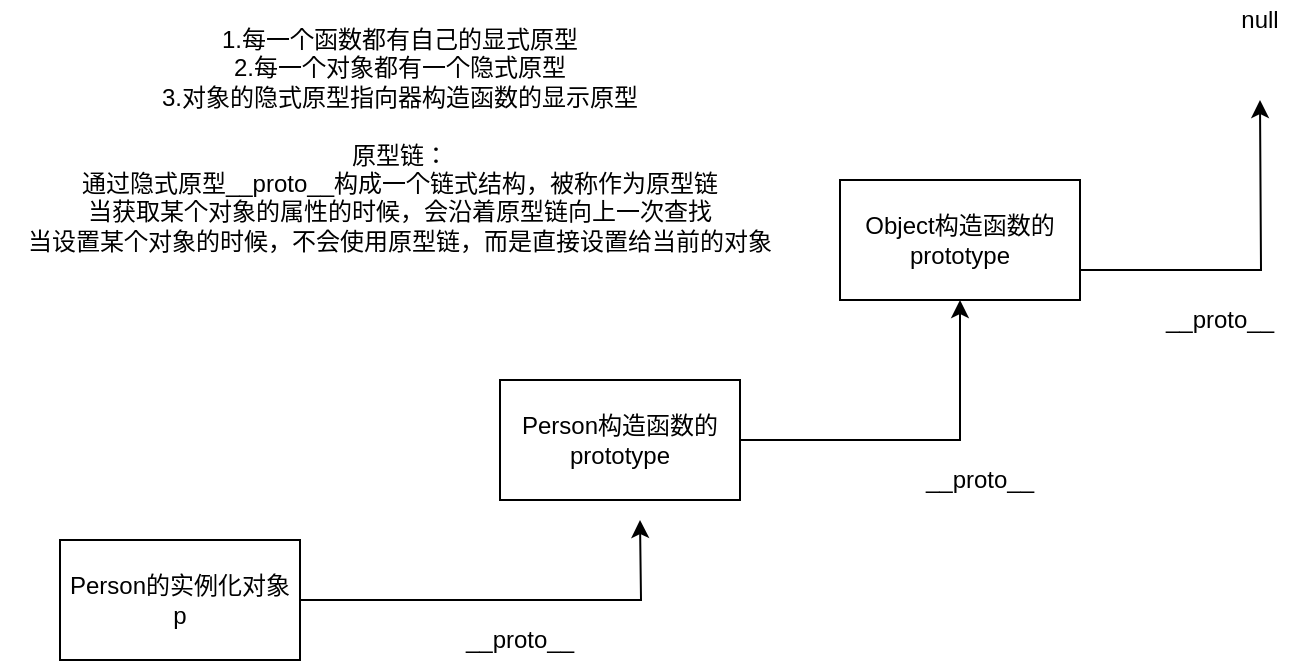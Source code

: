 <mxfile version="13.1.3">
    <diagram id="6hGFLwfOUW9BJ-s0fimq" name="Page-1">
        <mxGraphModel dx="974" dy="510" grid="1" gridSize="10" guides="1" tooltips="1" connect="1" arrows="1" fold="1" page="1" pageScale="1" pageWidth="827" pageHeight="1169" math="0" shadow="0">
            <root>
                <mxCell id="0"/>
                <mxCell id="1" parent="0"/>
                <mxCell id="52" style="edgeStyle=orthogonalEdgeStyle;rounded=0;orthogonalLoop=1;jettySize=auto;html=1;exitX=1;exitY=0.5;exitDx=0;exitDy=0;" edge="1" parent="1" source="50">
                    <mxGeometry relative="1" as="geometry">
                        <mxPoint x="350" y="540" as="targetPoint"/>
                    </mxGeometry>
                </mxCell>
                <mxCell id="50" value="Person的实例化对象&lt;br&gt;p" style="rounded=0;whiteSpace=wrap;html=1;" parent="1" vertex="1">
                    <mxGeometry x="60" y="550" width="120" height="60" as="geometry"/>
                </mxCell>
                <mxCell id="55" style="edgeStyle=orthogonalEdgeStyle;rounded=0;orthogonalLoop=1;jettySize=auto;html=1;exitX=1;exitY=0.5;exitDx=0;exitDy=0;entryX=0.5;entryY=1;entryDx=0;entryDy=0;" edge="1" parent="1" source="51" target="54">
                    <mxGeometry relative="1" as="geometry"/>
                </mxCell>
                <mxCell id="51" value="Person构造函数的&lt;br&gt;prototype" style="rounded=0;whiteSpace=wrap;html=1;" vertex="1" parent="1">
                    <mxGeometry x="280" y="470" width="120" height="60" as="geometry"/>
                </mxCell>
                <mxCell id="53" value="__proto__" style="text;html=1;strokeColor=none;fillColor=none;align=center;verticalAlign=middle;whiteSpace=wrap;rounded=0;" vertex="1" parent="1">
                    <mxGeometry x="270" y="590" width="40" height="20" as="geometry"/>
                </mxCell>
                <mxCell id="57" style="edgeStyle=orthogonalEdgeStyle;rounded=0;orthogonalLoop=1;jettySize=auto;html=1;exitX=1;exitY=0.75;exitDx=0;exitDy=0;" edge="1" parent="1" source="54">
                    <mxGeometry relative="1" as="geometry">
                        <mxPoint x="660" y="330" as="targetPoint"/>
                    </mxGeometry>
                </mxCell>
                <mxCell id="54" value="Object构造函数的&lt;br&gt;prototype" style="rounded=0;whiteSpace=wrap;html=1;" vertex="1" parent="1">
                    <mxGeometry x="450" y="370" width="120" height="60" as="geometry"/>
                </mxCell>
                <mxCell id="56" value="__proto__" style="text;html=1;strokeColor=none;fillColor=none;align=center;verticalAlign=middle;whiteSpace=wrap;rounded=0;" vertex="1" parent="1">
                    <mxGeometry x="500" y="510" width="40" height="20" as="geometry"/>
                </mxCell>
                <mxCell id="58" value="__proto__" style="text;html=1;strokeColor=none;fillColor=none;align=center;verticalAlign=middle;whiteSpace=wrap;rounded=0;" vertex="1" parent="1">
                    <mxGeometry x="620" y="430" width="40" height="20" as="geometry"/>
                </mxCell>
                <mxCell id="59" value="null" style="text;html=1;strokeColor=none;fillColor=none;align=center;verticalAlign=middle;whiteSpace=wrap;rounded=0;" vertex="1" parent="1">
                    <mxGeometry x="640" y="280" width="40" height="20" as="geometry"/>
                </mxCell>
                <mxCell id="60" value="1.每一个函数都有自己的显式原型&lt;br&gt;2.每一个对象都有一个隐式原型&lt;br&gt;3.对象的隐式原型指向器构造函数的显示原型&lt;br&gt;&lt;br&gt;原型链：&lt;br&gt;通过隐式原型__proto__构成一个链式结构，被称作为原型链&lt;br&gt;当获取某个对象的属性的时候，会沿着原型链向上一次查找&lt;br&gt;当设置某个对象的时候，不会使用原型链，而是直接设置给当前的对象" style="text;html=1;strokeColor=none;fillColor=none;align=center;verticalAlign=middle;whiteSpace=wrap;rounded=0;" vertex="1" parent="1">
                    <mxGeometry x="30" y="340" width="400" height="20" as="geometry"/>
                </mxCell>
            </root>
        </mxGraphModel>
    </diagram>
</mxfile>